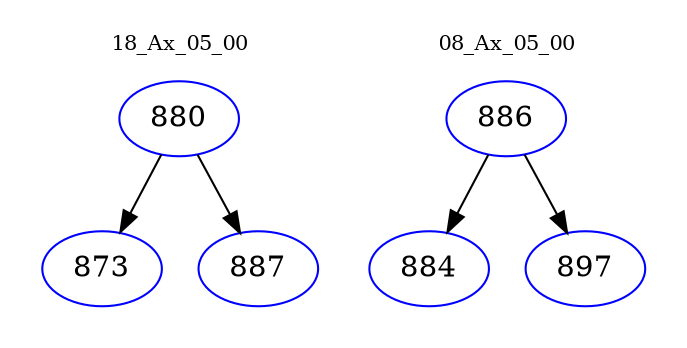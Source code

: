 digraph{
subgraph cluster_0 {
color = white
label = "18_Ax_05_00";
fontsize=10;
T0_880 [label="880", color="blue"]
T0_880 -> T0_873 [color="black"]
T0_873 [label="873", color="blue"]
T0_880 -> T0_887 [color="black"]
T0_887 [label="887", color="blue"]
}
subgraph cluster_1 {
color = white
label = "08_Ax_05_00";
fontsize=10;
T1_886 [label="886", color="blue"]
T1_886 -> T1_884 [color="black"]
T1_884 [label="884", color="blue"]
T1_886 -> T1_897 [color="black"]
T1_897 [label="897", color="blue"]
}
}
